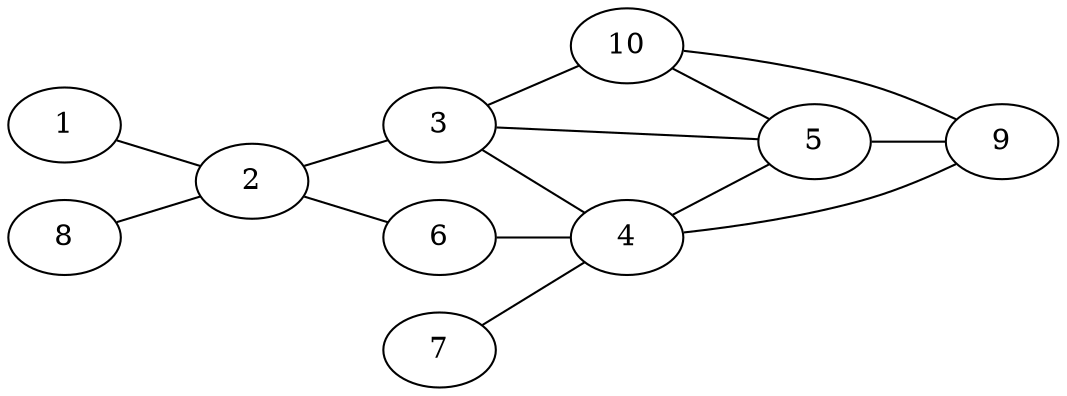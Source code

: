 graph G {
  rankdir="LR";
0 [label=1];
1 [label=2];
2 [label=3];
3 [label=4];
4 [label=5];
5 [label=6];
6 [label=7];
7 [label=8];
8 [label=9];
9 [label=10];
0--1 ;
1--2 ;
2--3 ;
3--4 ;
2--4 ;
4--8 ;
5--3 ;
6--3 ;
1--5 ;
7--1 ;
8--3 ;
2--9 ;
9--4 ;
9--8 ;
}

